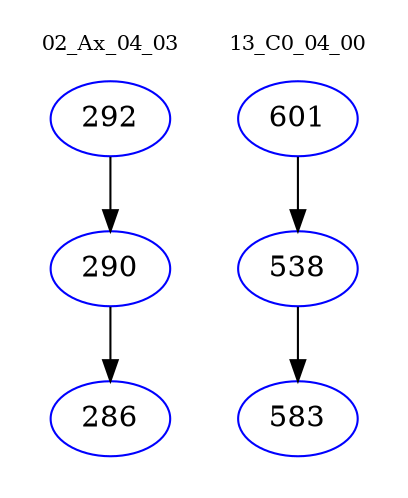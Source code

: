 digraph{
subgraph cluster_0 {
color = white
label = "02_Ax_04_03";
fontsize=10;
T0_292 [label="292", color="blue"]
T0_292 -> T0_290 [color="black"]
T0_290 [label="290", color="blue"]
T0_290 -> T0_286 [color="black"]
T0_286 [label="286", color="blue"]
}
subgraph cluster_1 {
color = white
label = "13_C0_04_00";
fontsize=10;
T1_601 [label="601", color="blue"]
T1_601 -> T1_538 [color="black"]
T1_538 [label="538", color="blue"]
T1_538 -> T1_583 [color="black"]
T1_583 [label="583", color="blue"]
}
}
